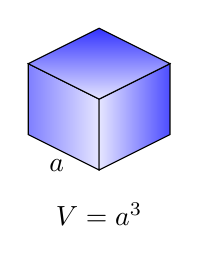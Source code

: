 \begin{tikzpicture}[scale=0.3]
\begin{scope}[every node/.append style={yslant=-0.5},yslant=-0.5]
  \shade[right color=blue!10, left color=blue!50] (0,0) rectangle +(3,3);
  \draw(0,0) rectangle +(3,3);
\end{scope}
\begin{scope}[every node/.append style={yslant=0.5},yslant=0.5]
  \shade[right color=blue!70,left color=blue!10] (3,-3) rectangle +(3,3);
  \draw  (3,-3) rectangle +(3,3);
%  \draw (3,-3) grid (6,0);
\end{scope}
\begin{scope}[every node/.append style={
    yslant=0.5,xslant=-1},yslant=0.5,xslant=-1
  ]
  \shade[bottom color=blue!10, top color=blue!80] (6,3) rectangle +(-3,-3);
  \draw(6,3) rectangle +(-3,-3);
\end{scope}

 \node at (1.2,-1.3) {$a$}; 
 \node at (3,-2.5) [below] {$V=a^3$}; 

\end{tikzpicture}
